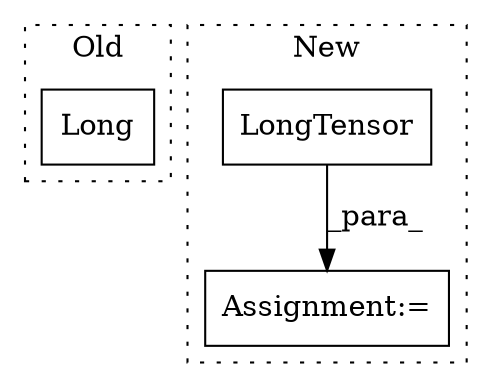 digraph G {
subgraph cluster0 {
1 [label="Long" a="32" s="5724" l="6" shape="box"];
label = "Old";
style="dotted";
}
subgraph cluster1 {
2 [label="LongTensor" a="32" s="5716,5856" l="26,-5" shape="box"];
3 [label="Assignment:=" a="7" s="6160" l="19" shape="box"];
label = "New";
style="dotted";
}
2 -> 3 [label="_para_"];
}